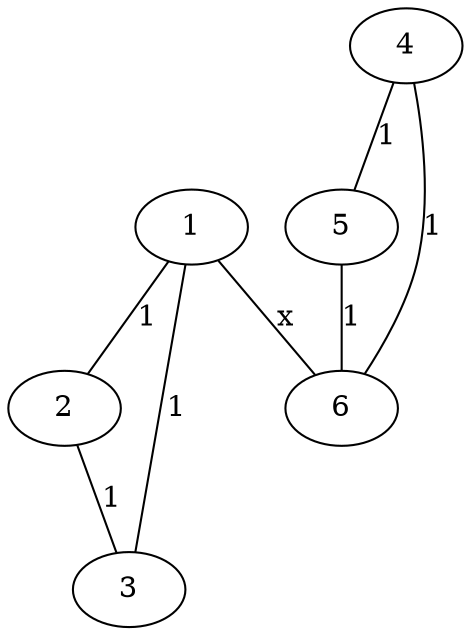 graph G {
   1 -- 2 [label="1"];
   1 -- 3 [label="1"];
   2 -- 3 [label="1"];
   4 -- 5 [label="1"];
   4 -- 6 [label="1"];
   5 -- 6 [label="1"];   
   1 -- 6 [label="x"];      
}